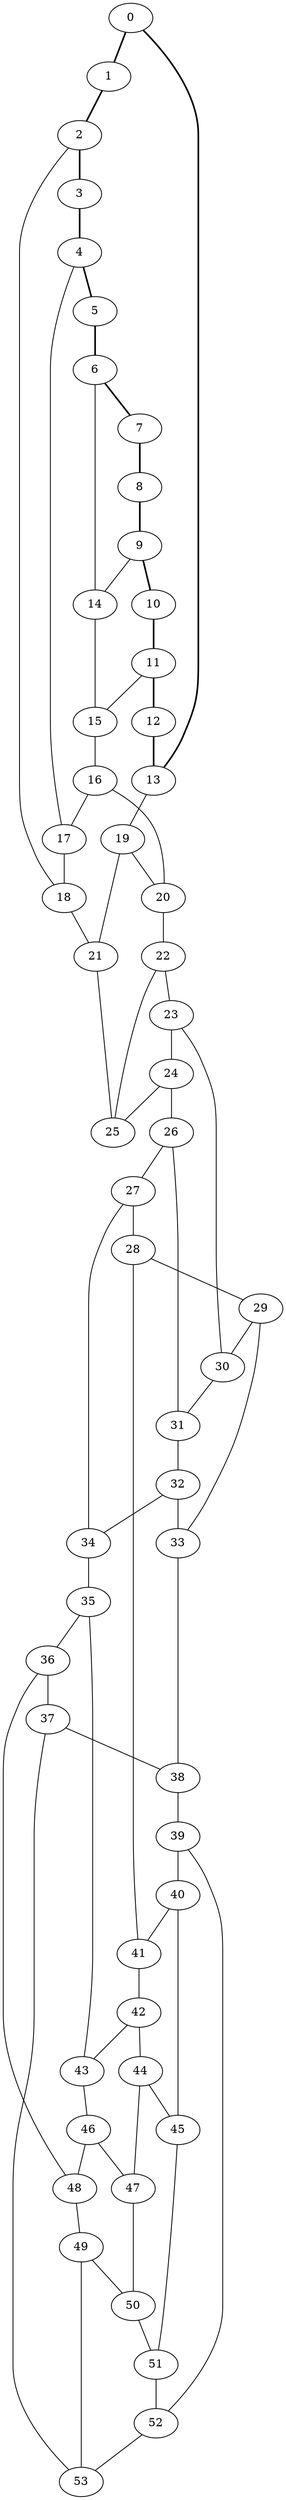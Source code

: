 //Inside of this graph isn't 3-connected
graph G {
0 [ pos = " 15.50,0.00!" ];
0 -- 1[style=bold];
0 -- 13[style=bold];
1 [ pos = " 13.97,6.73!" ];
1 -- 2[style=bold];
2 [ pos = " 9.66,12.12!" ];
2 -- 3[style=bold];
2 -- 18;
3 [ pos = " 3.45,15.11!" ];
3 -- 4[style=bold];
4 [ pos = " -3.45,15.11!" ];
4 -- 5[style=bold];
4 -- 17;
5 [ pos = " -9.66,12.12!" ];
5 -- 6[style=bold];
6 [ pos = " -13.97,6.73!" ];
6 -- 7[style=bold];
6 -- 14;
7 [ pos = " -15.50,0.00!" ];
7 -- 8[style=bold];
8 [ pos = " -13.97,-6.73!" ];
8 -- 9[style=bold];
9 [ pos = " -9.66,-12.12!" ];
9 -- 10[style=bold];
9 -- 14;
10 [ pos = " -3.45,-15.11!" ];
10 -- 11[style=bold];
11 [ pos = " 3.45,-15.11!" ];
11 -- 12[style=bold];
11 -- 15;
12 [ pos = " 9.66,-12.12!" ];
12 -- 13[style=bold];
13 [ pos = " 13.97,-6.73!" ];
13 -- 19;
14 -- 15;
15 -- 16;
16 -- 17;
16 -- 20;
17 -- 18;
18 -- 21;
19 -- 20;
19 -- 21;
20 -- 22;
21 -- 25;
22 -- 23;
22 -- 25;
23 -- 24;
23 -- 30;
24 -- 25;
24 -- 26;
26 -- 27;
26 -- 31;
27 -- 28;
27 -- 34;
28 -- 29;
28 -- 41;
29 -- 30;
29 -- 33;
30 -- 31;
31 -- 32;
32 -- 33;
32 -- 34;
33 -- 38;
34 -- 35;
35 -- 36;
35 -- 43;
36 -- 37;
36 -- 48;
37 -- 38;
37 -- 53;
38 -- 39;
39 -- 40;
39 -- 52;
40 -- 41;
40 -- 45;
41 -- 42;
42 -- 43;
42 -- 44;
43 -- 46;
44 -- 45;
44 -- 47;
45 -- 51;
46 -- 47;
46 -- 48;
47 -- 50;
48 -- 49;
49 -- 50;
49 -- 53;
50 -- 51;
51 -- 52;
52 -- 53;
}
